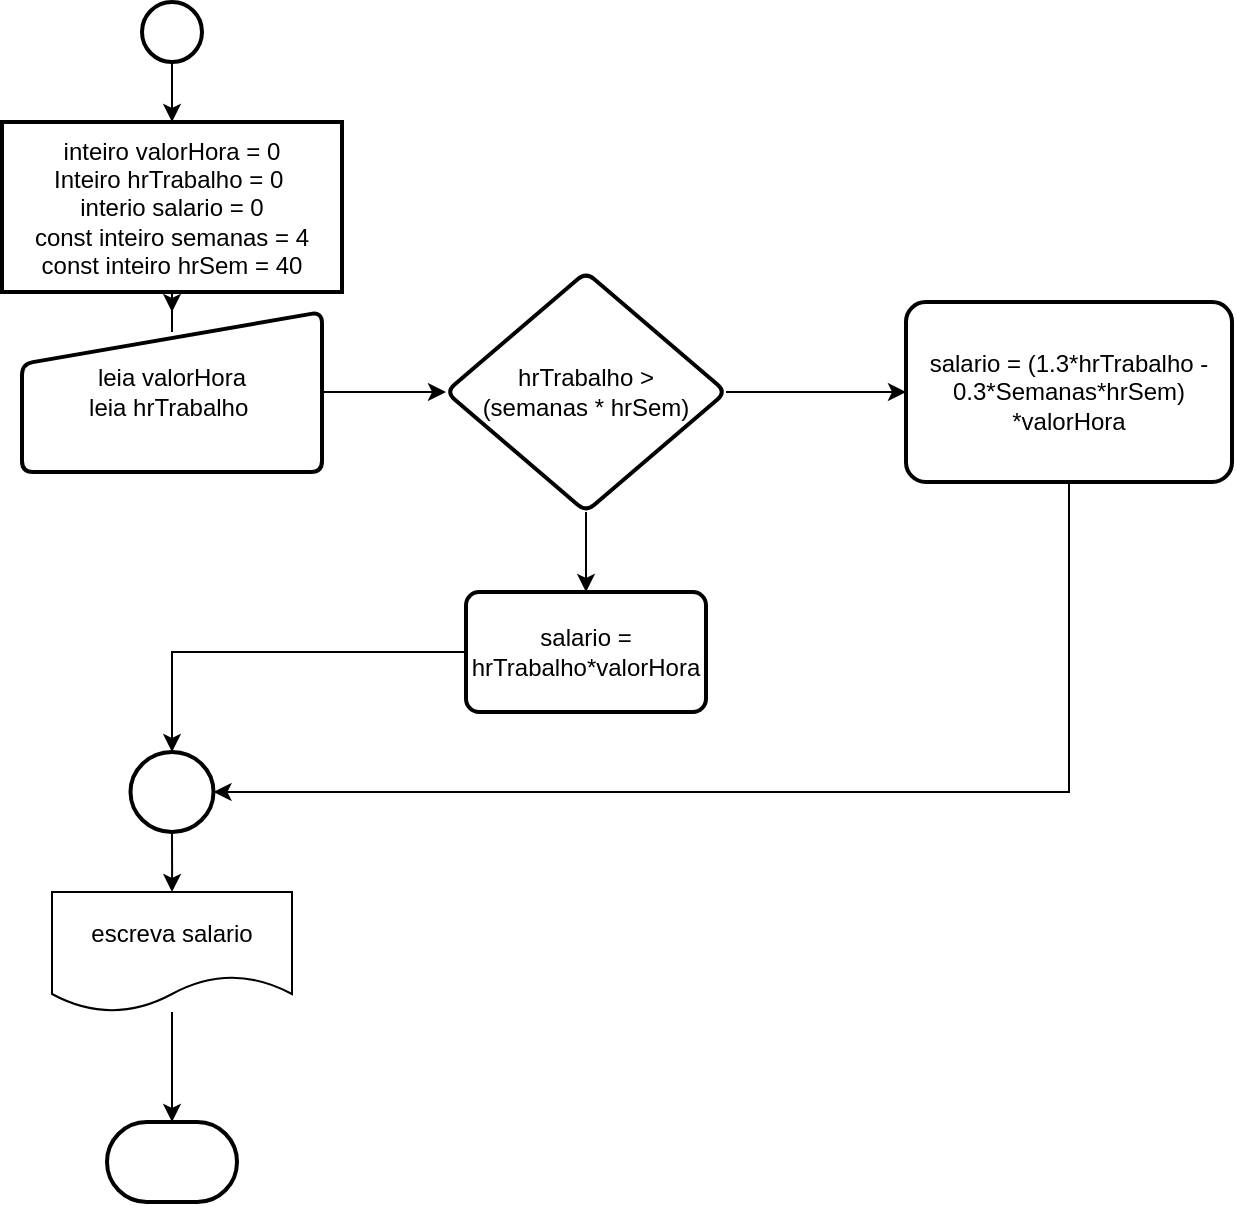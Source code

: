<mxfile version="22.0.3" type="github">
  <diagram id="C5RBs43oDa-KdzZeNtuy" name="Page-1">
    <mxGraphModel dx="660" dy="643" grid="1" gridSize="10" guides="1" tooltips="1" connect="1" arrows="1" fold="1" page="1" pageScale="1" pageWidth="827" pageHeight="1169" math="0" shadow="0">
      <root>
        <mxCell id="WIyWlLk6GJQsqaUBKTNV-0" />
        <mxCell id="WIyWlLk6GJQsqaUBKTNV-1" parent="WIyWlLk6GJQsqaUBKTNV-0" />
        <mxCell id="CJKHOdJ8rTOLBs5QuWpi-0" value="" style="edgeStyle=orthogonalEdgeStyle;rounded=0;orthogonalLoop=1;jettySize=auto;html=1;" edge="1" parent="WIyWlLk6GJQsqaUBKTNV-1" source="CJKHOdJ8rTOLBs5QuWpi-1" target="CJKHOdJ8rTOLBs5QuWpi-6">
          <mxGeometry relative="1" as="geometry" />
        </mxCell>
        <mxCell id="CJKHOdJ8rTOLBs5QuWpi-1" value="" style="strokeWidth=2;html=1;shape=mxgraph.flowchart.start_2;whiteSpace=wrap;" vertex="1" parent="WIyWlLk6GJQsqaUBKTNV-1">
          <mxGeometry x="115" y="25" width="30" height="30" as="geometry" />
        </mxCell>
        <mxCell id="CJKHOdJ8rTOLBs5QuWpi-2" value="" style="strokeWidth=2;html=1;shape=mxgraph.flowchart.terminator;whiteSpace=wrap;" vertex="1" parent="WIyWlLk6GJQsqaUBKTNV-1">
          <mxGeometry x="97.5" y="585" width="65" height="40" as="geometry" />
        </mxCell>
        <mxCell id="CJKHOdJ8rTOLBs5QuWpi-5" value="" style="edgeStyle=orthogonalEdgeStyle;rounded=0;orthogonalLoop=1;jettySize=auto;html=1;" edge="1" parent="WIyWlLk6GJQsqaUBKTNV-1" source="CJKHOdJ8rTOLBs5QuWpi-6" target="CJKHOdJ8rTOLBs5QuWpi-8">
          <mxGeometry relative="1" as="geometry" />
        </mxCell>
        <mxCell id="CJKHOdJ8rTOLBs5QuWpi-6" value="inteiro valorHora = 0&lt;br&gt;Inteiro hrTrabalho = 0&amp;nbsp;&lt;br&gt;interio salario = 0&lt;br&gt;const inteiro semanas = 4&lt;br&gt;const inteiro hrSem = 40" style="whiteSpace=wrap;html=1;strokeWidth=2;" vertex="1" parent="WIyWlLk6GJQsqaUBKTNV-1">
          <mxGeometry x="45" y="85" width="170" height="85" as="geometry" />
        </mxCell>
        <mxCell id="CJKHOdJ8rTOLBs5QuWpi-20" value="" style="edgeStyle=orthogonalEdgeStyle;rounded=0;orthogonalLoop=1;jettySize=auto;html=1;" edge="1" parent="WIyWlLk6GJQsqaUBKTNV-1" source="CJKHOdJ8rTOLBs5QuWpi-8" target="CJKHOdJ8rTOLBs5QuWpi-19">
          <mxGeometry relative="1" as="geometry" />
        </mxCell>
        <mxCell id="CJKHOdJ8rTOLBs5QuWpi-8" value="leia valorHora&lt;br style=&quot;border-color: var(--border-color);&quot;&gt;leia hrTrabalho&amp;nbsp;" style="html=1;strokeWidth=2;shape=manualInput;whiteSpace=wrap;rounded=1;size=26;arcSize=11;" vertex="1" parent="WIyWlLk6GJQsqaUBKTNV-1">
          <mxGeometry x="55" y="180" width="150" height="80" as="geometry" />
        </mxCell>
        <mxCell id="CJKHOdJ8rTOLBs5QuWpi-22" value="" style="edgeStyle=orthogonalEdgeStyle;rounded=0;orthogonalLoop=1;jettySize=auto;html=1;" edge="1" parent="WIyWlLk6GJQsqaUBKTNV-1" source="CJKHOdJ8rTOLBs5QuWpi-19" target="CJKHOdJ8rTOLBs5QuWpi-21">
          <mxGeometry relative="1" as="geometry" />
        </mxCell>
        <mxCell id="CJKHOdJ8rTOLBs5QuWpi-24" value="" style="edgeStyle=orthogonalEdgeStyle;rounded=0;orthogonalLoop=1;jettySize=auto;html=1;" edge="1" parent="WIyWlLk6GJQsqaUBKTNV-1" source="CJKHOdJ8rTOLBs5QuWpi-19" target="CJKHOdJ8rTOLBs5QuWpi-23">
          <mxGeometry relative="1" as="geometry" />
        </mxCell>
        <mxCell id="CJKHOdJ8rTOLBs5QuWpi-19" value="hrTrabalho&amp;nbsp;&amp;gt; &lt;br&gt;(semanas * hrSem)" style="rhombus;whiteSpace=wrap;html=1;strokeWidth=2;rounded=1;arcSize=11;" vertex="1" parent="WIyWlLk6GJQsqaUBKTNV-1">
          <mxGeometry x="267" y="160" width="140" height="120" as="geometry" />
        </mxCell>
        <mxCell id="wNKntKtIpD97b1sU3D4n-2" style="edgeStyle=orthogonalEdgeStyle;rounded=0;orthogonalLoop=1;jettySize=auto;html=1;entryX=0.5;entryY=0;entryDx=0;entryDy=0;" edge="1" parent="WIyWlLk6GJQsqaUBKTNV-1" source="CJKHOdJ8rTOLBs5QuWpi-21" target="wNKntKtIpD97b1sU3D4n-0">
          <mxGeometry relative="1" as="geometry" />
        </mxCell>
        <mxCell id="CJKHOdJ8rTOLBs5QuWpi-21" value="salario = hrTrabalho*valorHora" style="whiteSpace=wrap;html=1;strokeWidth=2;rounded=1;arcSize=11;" vertex="1" parent="WIyWlLk6GJQsqaUBKTNV-1">
          <mxGeometry x="277" y="320" width="120" height="60" as="geometry" />
        </mxCell>
        <mxCell id="wNKntKtIpD97b1sU3D4n-1" value="" style="edgeStyle=orthogonalEdgeStyle;rounded=0;orthogonalLoop=1;jettySize=auto;html=1;" edge="1" parent="WIyWlLk6GJQsqaUBKTNV-1" source="CJKHOdJ8rTOLBs5QuWpi-23" target="wNKntKtIpD97b1sU3D4n-0">
          <mxGeometry relative="1" as="geometry">
            <Array as="points">
              <mxPoint x="579" y="420" />
            </Array>
          </mxGeometry>
        </mxCell>
        <mxCell id="CJKHOdJ8rTOLBs5QuWpi-23" value="salario = (1.3*hrTrabalho - 0.3*Semanas*hrSem)&lt;br&gt;*valorHora" style="whiteSpace=wrap;html=1;strokeWidth=2;rounded=1;arcSize=11;" vertex="1" parent="WIyWlLk6GJQsqaUBKTNV-1">
          <mxGeometry x="497" y="175" width="163" height="90" as="geometry" />
        </mxCell>
        <mxCell id="wNKntKtIpD97b1sU3D4n-5" value="" style="edgeStyle=orthogonalEdgeStyle;rounded=0;orthogonalLoop=1;jettySize=auto;html=1;" edge="1" parent="WIyWlLk6GJQsqaUBKTNV-1" source="wNKntKtIpD97b1sU3D4n-0" target="wNKntKtIpD97b1sU3D4n-3">
          <mxGeometry relative="1" as="geometry" />
        </mxCell>
        <mxCell id="wNKntKtIpD97b1sU3D4n-0" value="" style="ellipse;whiteSpace=wrap;html=1;strokeWidth=2;rounded=1;arcSize=11;" vertex="1" parent="WIyWlLk6GJQsqaUBKTNV-1">
          <mxGeometry x="109.25" y="400" width="41.5" height="40" as="geometry" />
        </mxCell>
        <mxCell id="wNKntKtIpD97b1sU3D4n-6" value="" style="edgeStyle=orthogonalEdgeStyle;rounded=0;orthogonalLoop=1;jettySize=auto;html=1;" edge="1" parent="WIyWlLk6GJQsqaUBKTNV-1" source="wNKntKtIpD97b1sU3D4n-3" target="CJKHOdJ8rTOLBs5QuWpi-2">
          <mxGeometry relative="1" as="geometry" />
        </mxCell>
        <mxCell id="wNKntKtIpD97b1sU3D4n-3" value="escreva salario" style="shape=document;whiteSpace=wrap;html=1;boundedLbl=1;" vertex="1" parent="WIyWlLk6GJQsqaUBKTNV-1">
          <mxGeometry x="70" y="470" width="120" height="60" as="geometry" />
        </mxCell>
      </root>
    </mxGraphModel>
  </diagram>
</mxfile>
